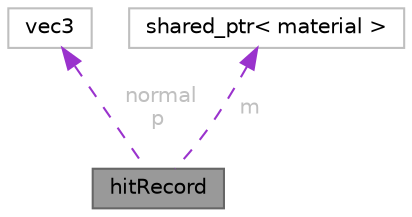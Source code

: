 digraph "hitRecord"
{
 // LATEX_PDF_SIZE
  bgcolor="transparent";
  edge [fontname=Helvetica,fontsize=10,labelfontname=Helvetica,labelfontsize=10];
  node [fontname=Helvetica,fontsize=10,shape=box,height=0.2,width=0.4];
  Node1 [id="Node000001",label="hitRecord",height=0.2,width=0.4,color="gray40", fillcolor="grey60", style="filled", fontcolor="black",tooltip=" "];
  Node2 -> Node1 [id="edge1_Node000001_Node000002",dir="back",color="darkorchid3",style="dashed",tooltip=" ",label=" normal\np",fontcolor="grey" ];
  Node2 [id="Node000002",label="vec3",height=0.2,width=0.4,color="grey75", fillcolor="white", style="filled",URL="$classvec3.html",tooltip=" "];
  Node3 -> Node1 [id="edge2_Node000001_Node000003",dir="back",color="darkorchid3",style="dashed",tooltip=" ",label=" m",fontcolor="grey" ];
  Node3 [id="Node000003",label="shared_ptr\< material \>",height=0.2,width=0.4,color="grey75", fillcolor="white", style="filled",tooltip=" "];
}

